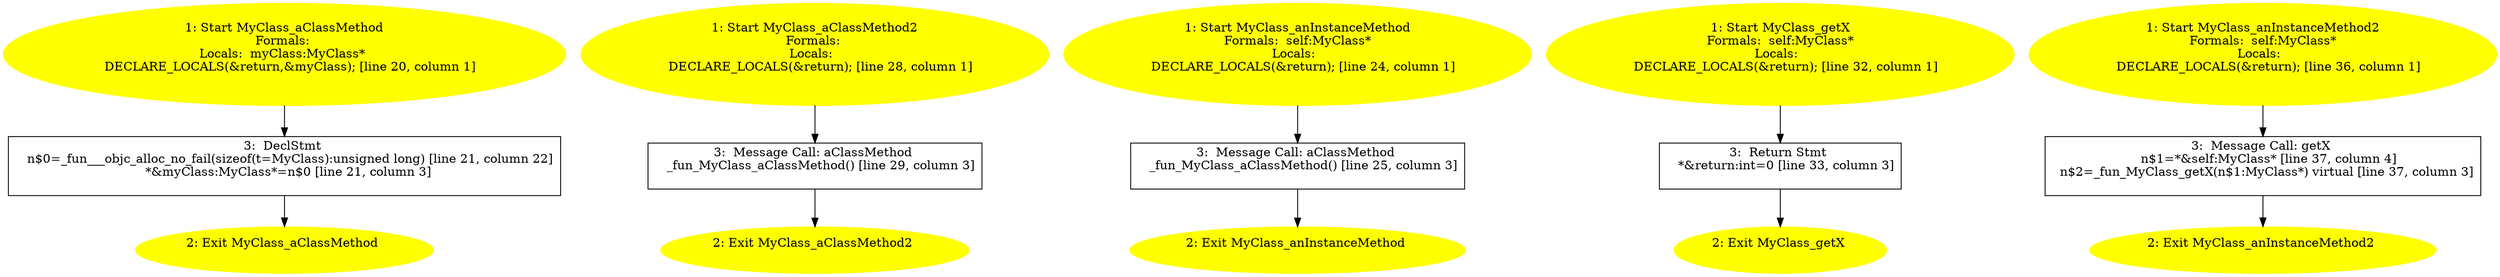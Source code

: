 /* @generated */
digraph cfg {
"aClassMethod#MyClass#class.889732ffd1b4632cdd7c3f47090e69c0_1" [label="1: Start MyClass_aClassMethod\nFormals: \nLocals:  myClass:MyClass* \n   DECLARE_LOCALS(&return,&myClass); [line 20, column 1]\n " color=yellow style=filled]
	

	 "aClassMethod#MyClass#class.889732ffd1b4632cdd7c3f47090e69c0_1" -> "aClassMethod#MyClass#class.889732ffd1b4632cdd7c3f47090e69c0_3" ;
"aClassMethod#MyClass#class.889732ffd1b4632cdd7c3f47090e69c0_2" [label="2: Exit MyClass_aClassMethod \n  " color=yellow style=filled]
	

"aClassMethod#MyClass#class.889732ffd1b4632cdd7c3f47090e69c0_3" [label="3:  DeclStmt \n   n$0=_fun___objc_alloc_no_fail(sizeof(t=MyClass):unsigned long) [line 21, column 22]\n  *&myClass:MyClass*=n$0 [line 21, column 3]\n " shape="box"]
	

	 "aClassMethod#MyClass#class.889732ffd1b4632cdd7c3f47090e69c0_3" -> "aClassMethod#MyClass#class.889732ffd1b4632cdd7c3f47090e69c0_2" ;
"aClassMethod2#MyClass#class.98feaa0eae511501cde734a35e83bb61_1" [label="1: Start MyClass_aClassMethod2\nFormals: \nLocals:  \n   DECLARE_LOCALS(&return); [line 28, column 1]\n " color=yellow style=filled]
	

	 "aClassMethod2#MyClass#class.98feaa0eae511501cde734a35e83bb61_1" -> "aClassMethod2#MyClass#class.98feaa0eae511501cde734a35e83bb61_3" ;
"aClassMethod2#MyClass#class.98feaa0eae511501cde734a35e83bb61_2" [label="2: Exit MyClass_aClassMethod2 \n  " color=yellow style=filled]
	

"aClassMethod2#MyClass#class.98feaa0eae511501cde734a35e83bb61_3" [label="3:  Message Call: aClassMethod \n   _fun_MyClass_aClassMethod() [line 29, column 3]\n " shape="box"]
	

	 "aClassMethod2#MyClass#class.98feaa0eae511501cde734a35e83bb61_3" -> "aClassMethod2#MyClass#class.98feaa0eae511501cde734a35e83bb61_2" ;
"anInstanceMethod#MyClass#instance.7c18faea6ff486bf30aa019b169dffc3_1" [label="1: Start MyClass_anInstanceMethod\nFormals:  self:MyClass*\nLocals:  \n   DECLARE_LOCALS(&return); [line 24, column 1]\n " color=yellow style=filled]
	

	 "anInstanceMethod#MyClass#instance.7c18faea6ff486bf30aa019b169dffc3_1" -> "anInstanceMethod#MyClass#instance.7c18faea6ff486bf30aa019b169dffc3_3" ;
"anInstanceMethod#MyClass#instance.7c18faea6ff486bf30aa019b169dffc3_2" [label="2: Exit MyClass_anInstanceMethod \n  " color=yellow style=filled]
	

"anInstanceMethod#MyClass#instance.7c18faea6ff486bf30aa019b169dffc3_3" [label="3:  Message Call: aClassMethod \n   _fun_MyClass_aClassMethod() [line 25, column 3]\n " shape="box"]
	

	 "anInstanceMethod#MyClass#instance.7c18faea6ff486bf30aa019b169dffc3_3" -> "anInstanceMethod#MyClass#instance.7c18faea6ff486bf30aa019b169dffc3_2" ;
"getX#MyClass#instance.ddf21e5eecd35d40e2b277a5d6933812_1" [label="1: Start MyClass_getX\nFormals:  self:MyClass*\nLocals:  \n   DECLARE_LOCALS(&return); [line 32, column 1]\n " color=yellow style=filled]
	

	 "getX#MyClass#instance.ddf21e5eecd35d40e2b277a5d6933812_1" -> "getX#MyClass#instance.ddf21e5eecd35d40e2b277a5d6933812_3" ;
"getX#MyClass#instance.ddf21e5eecd35d40e2b277a5d6933812_2" [label="2: Exit MyClass_getX \n  " color=yellow style=filled]
	

"getX#MyClass#instance.ddf21e5eecd35d40e2b277a5d6933812_3" [label="3:  Return Stmt \n   *&return:int=0 [line 33, column 3]\n " shape="box"]
	

	 "getX#MyClass#instance.ddf21e5eecd35d40e2b277a5d6933812_3" -> "getX#MyClass#instance.ddf21e5eecd35d40e2b277a5d6933812_2" ;
"anInstanceMethod2#MyClass#instance.d2b66ad8a2fe88927ba6f54fa43eabea_1" [label="1: Start MyClass_anInstanceMethod2\nFormals:  self:MyClass*\nLocals:  \n   DECLARE_LOCALS(&return); [line 36, column 1]\n " color=yellow style=filled]
	

	 "anInstanceMethod2#MyClass#instance.d2b66ad8a2fe88927ba6f54fa43eabea_1" -> "anInstanceMethod2#MyClass#instance.d2b66ad8a2fe88927ba6f54fa43eabea_3" ;
"anInstanceMethod2#MyClass#instance.d2b66ad8a2fe88927ba6f54fa43eabea_2" [label="2: Exit MyClass_anInstanceMethod2 \n  " color=yellow style=filled]
	

"anInstanceMethod2#MyClass#instance.d2b66ad8a2fe88927ba6f54fa43eabea_3" [label="3:  Message Call: getX \n   n$1=*&self:MyClass* [line 37, column 4]\n  n$2=_fun_MyClass_getX(n$1:MyClass*) virtual [line 37, column 3]\n " shape="box"]
	

	 "anInstanceMethod2#MyClass#instance.d2b66ad8a2fe88927ba6f54fa43eabea_3" -> "anInstanceMethod2#MyClass#instance.d2b66ad8a2fe88927ba6f54fa43eabea_2" ;
}
